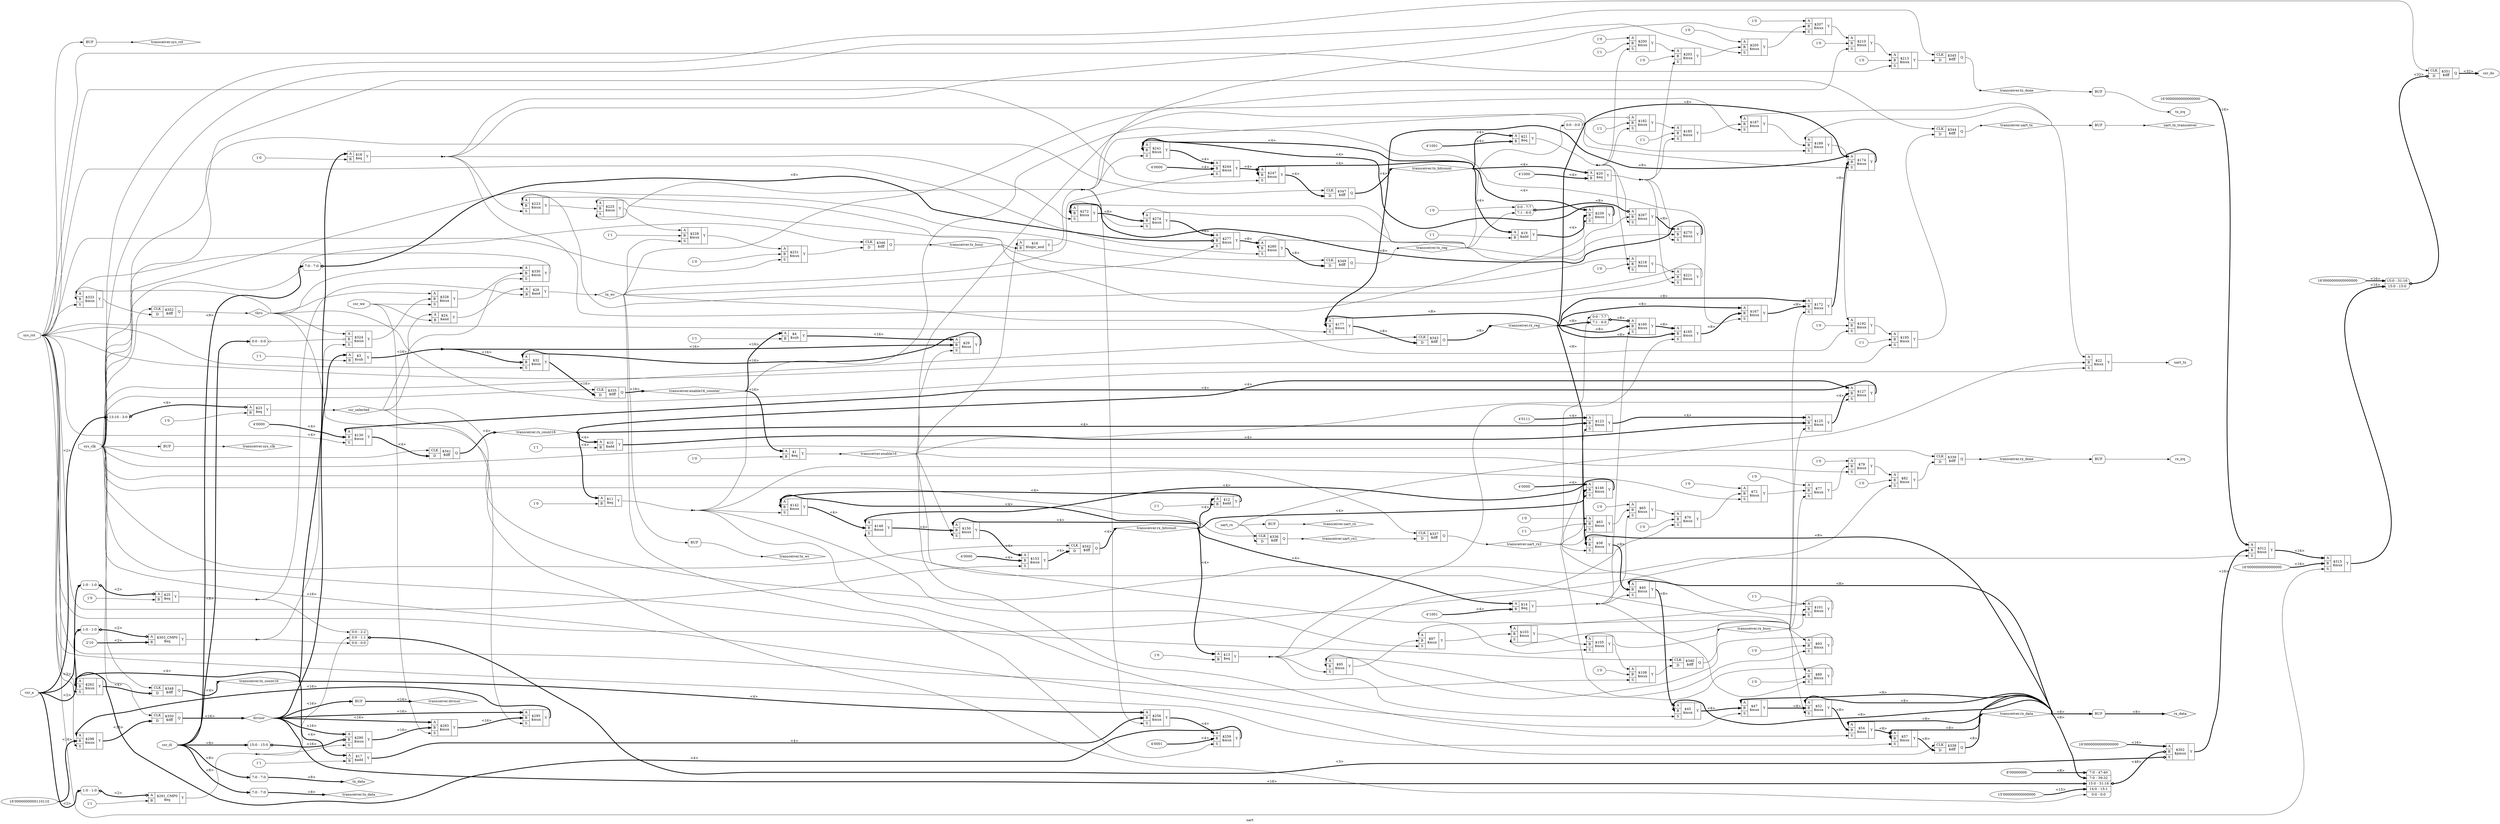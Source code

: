 digraph "uart" {
label="uart";
rankdir="LR";
remincross=true;
n2 [ shape=octagon, label="sys_rst", color="black", fontcolor="black" ];
n3 [ shape=octagon, label="sys_clk", color="black", fontcolor="black" ];
n4 [ shape=octagon, label="uart_rx", color="black", fontcolor="black" ];
n5 [ shape=octagon, label="uart_tx", color="black", fontcolor="black" ];
n6 [ shape=diamond, label="divisor", color="black", fontcolor="black" ];
n7 [ shape=diamond, label="rx_data", color="black", fontcolor="black" ];
n8 [ shape=diamond, label="tx_data", color="black", fontcolor="black" ];
n9 [ shape=diamond, label="tx_wr", color="black", fontcolor="black" ];
n15 [ shape=octagon, label="csr_a", color="black", fontcolor="black" ];
n16 [ shape=octagon, label="csr_we", color="black", fontcolor="black" ];
n17 [ shape=octagon, label="csr_di", color="black", fontcolor="black" ];
n18 [ shape=octagon, label="csr_do", color="black", fontcolor="black" ];
n19 [ shape=octagon, label="rx_irq", color="black", fontcolor="black" ];
n20 [ shape=octagon, label="tx_irq", color="black", fontcolor="black" ];
n21 [ shape=diamond, label="thru", color="black", fontcolor="black" ];
n22 [ shape=diamond, label="uart_tx_transceiver", color="black", fontcolor="black" ];
n23 [ shape=diamond, label="csr_selected", color="black", fontcolor="black" ];
n77 [ shape=diamond, label="transceiver.sys_rst", color="black", fontcolor="black" ];
n79 [ shape=diamond, label="transceiver.sys_clk", color="black", fontcolor="black" ];
n80 [ shape=diamond, label="transceiver.uart_rx", color="black", fontcolor="black" ];
n81 [ shape=diamond, label="transceiver.uart_tx", color="black", fontcolor="black" ];
n82 [ shape=diamond, label="transceiver.divisor", color="black", fontcolor="black" ];
n83 [ shape=diamond, label="transceiver.rx_data", color="black", fontcolor="black" ];
n84 [ shape=diamond, label="transceiver.rx_done", color="black", fontcolor="black" ];
n85 [ shape=diamond, label="transceiver.tx_data", color="black", fontcolor="black" ];
n86 [ shape=diamond, label="transceiver.tx_wr", color="black", fontcolor="black" ];
n87 [ shape=diamond, label="transceiver.tx_done", color="black", fontcolor="black" ];
n88 [ shape=diamond, label="transceiver.enable16_counter", color="black", fontcolor="black" ];
n89 [ shape=diamond, label="transceiver.enable16", color="black", fontcolor="black" ];
n90 [ shape=diamond, label="transceiver.uart_rx1", color="black", fontcolor="black" ];
n91 [ shape=diamond, label="transceiver.uart_rx2", color="black", fontcolor="black" ];
n92 [ shape=diamond, label="transceiver.rx_busy", color="black", fontcolor="black" ];
n93 [ shape=diamond, label="transceiver.rx_count16", color="black", fontcolor="black" ];
n101 [ shape=diamond, label="transceiver.rx_bitcount", color="black", fontcolor="black" ];
n102 [ shape=diamond, label="transceiver.rx_reg", color="black", fontcolor="black" ];
n103 [ shape=diamond, label="transceiver.tx_busy", color="black", fontcolor="black" ];
n104 [ shape=diamond, label="transceiver.tx_bitcount", color="black", fontcolor="black" ];
n105 [ shape=diamond, label="transceiver.tx_count16", color="black", fontcolor="black" ];
n106 [ shape=diamond, label="transceiver.tx_reg", color="black", fontcolor="black" ];
c143 [ shape=record, label="{{<p139> A|<p140> B|<p141> S}|$277\n$mux|{<p142> Y}}" ];
x0 [ shape=record, style=rounded, label="<s0> 7:0 - 7:0 " ];
x0:e -> c143:p140:w [arrowhead=odiamond, arrowtail=odiamond, dir=both, color="black", style="setlinewidth(3)", label="<8>"];
c144 [ shape=record, label="{{<p139> A|<p140> B|<p141> S}|$262\n$mux|{<p142> Y}}" ];
c145 [ shape=record, label="{{<p139> A|<p140> B|<p141> S}|$272\n$mux|{<p142> Y}}" ];
c146 [ shape=record, label="{{<p139> A|<p140> B|<p141> S}|$270\n$mux|{<p142> Y}}" ];
v1 [ label="1'0" ];
c147 [ shape=record, label="{{<p139> A|<p140> B|<p141> S}|$231\n$mux|{<p142> Y}}" ];
v2 [ label="1'0" ];
c148 [ shape=record, label="{{<p139> A|<p140> B|<p141> S}|$203\n$mux|{<p142> Y}}" ];
c149 [ shape=record, label="{{<p139> A|<p140> B|<p141> S}|$225\n$mux|{<p142> Y}}" ];
c150 [ shape=record, label="{{<p139> A|<p140> B|<p141> S}|$22\n$mux|{<p142> Y}}" ];
v3 [ label="1'0" ];
c151 [ shape=record, label="{{<p139> A|<p140> B|<p141> S}|$70\n$mux|{<p142> Y}}" ];
v5 [ label="1'0" ];
c152 [ shape=record, label="{{<p139> A|<p140> B}|$23\n$eq|{<p142> Y}}" ];
x4 [ shape=record, style=rounded, label="<s0> 13:10 - 3:0 " ];
x4:e -> c152:p139:w [arrowhead=odiamond, arrowtail=odiamond, dir=both, color="black", style="setlinewidth(3)", label="<4>"];
v6 [ label="1'0" ];
c153 [ shape=record, label="{{<p139> A|<p140> B|<p141> S}|$65\n$mux|{<p142> Y}}" ];
c154 [ shape=record, label="{{<p139> A|<p140> B}|$24\n$and|{<p142> Y}}" ];
v8 [ label="1'0" ];
c155 [ shape=record, label="{{<p139> A|<p140> B}|$25\n$eq|{<p142> Y}}" ];
x7 [ shape=record, style=rounded, label="<s0> 1:0 - 1:0 " ];
x7:e -> c155:p139:w [arrowhead=odiamond, arrowtail=odiamond, dir=both, color="black", style="setlinewidth(3)", label="<2>"];
c156 [ shape=record, label="{{<p139> A|<p140> B}|$26\n$and|{<p142> Y}}" ];
v9 [ label="1'0" ];
v10 [ label="1'1" ];
c157 [ shape=record, label="{{<p139> A|<p140> B|<p141> S}|$63\n$mux|{<p142> Y}}" ];
c158 [ shape=record, label="{{<p139> A|<p140> B|<p141> S}|$174\n$mux|{<p142> Y}}" ];
v11 [ label="4'0000" ];
c159 [ shape=record, label="{{<p139> A|<p140> B|<p141> S}|$244\n$mux|{<p142> Y}}" ];
c160 [ shape=record, label="{{<p139> A|<p140> B|<p141> S}|$247\n$mux|{<p142> Y}}" ];
c161 [ shape=record, label="{{<p139> A|<p140> B|<p141> S}|$221\n$mux|{<p142> Y}}" ];
c165 [ shape=record, label="{{<p162> CLK|<p163> D}|$343\n$dff|{<p164> Q}}" ];
v13 [ label="1'0" ];
c166 [ shape=record, label="{{<p139> A|<p140> B|<p141> S}|$267\n$mux|{<p142> Y}}" ];
x12 [ shape=record, style=rounded, label="<s1> 0:0 - 7:7 |<s0> 7:1 - 6:0 " ];
x12:e -> c166:p139:w [arrowhead=odiamond, arrowtail=odiamond, dir=both, color="black", style="setlinewidth(3)", label="<8>"];
c167 [ shape=record, label="{{<p139> A|<p140> B|<p141> S}|$223\n$mux|{<p142> Y}}" ];
v14 [ label="1'0" ];
c168 [ shape=record, label="{{<p139> A|<p140> B|<p141> S}|$218\n$mux|{<p142> Y}}" ];
c169 [ shape=record, label="{{<p162> CLK|<p163> D}|$344\n$dff|{<p164> Q}}" ];
v15 [ label="1'0" ];
c170 [ shape=record, label="{{<p139> A|<p140> B|<p141> S}|$213\n$mux|{<p142> Y}}" ];
c171 [ shape=record, label="{{<p162> CLK|<p163> D}|$345\n$dff|{<p164> Q}}" ];
c172 [ shape=record, label="{{<p139> A|<p140> B|<p141> S}|$256\n$mux|{<p142> Y}}" ];
v16 [ label="1'1" ];
c173 [ shape=record, label="{{<p139> A|<p140> B|<p141> S}|$228\n$mux|{<p142> Y}}" ];
c174 [ shape=record, label="{{<p162> CLK|<p163> D}|$339\n$dff|{<p164> Q}}" ];
c175 [ shape=record, label="{{<p162> CLK|<p163> D}|$335\n$dff|{<p164> Q}}" ];
c176 [ shape=record, label="{{<p162> CLK|<p163> D}|$337\n$dff|{<p164> Q}}" ];
c177 [ shape=record, label="{{<p139> A|<p140> B|<p141> S}|$274\n$mux|{<p142> Y}}" ];
v17 [ label="4'0001" ];
c178 [ shape=record, label="{{<p139> A|<p140> B|<p141> S}|$259\n$mux|{<p142> Y}}" ];
c179 [ shape=record, label="{{<p162> CLK|<p163> D}|$338\n$dff|{<p164> Q}}" ];
c180 [ shape=record, label="{{<p162> CLK|<p163> D}|$336\n$dff|{<p164> Q}}" ];
c181 [ shape=record, label="{{<p162> CLK|<p163> D}|$349\n$dff|{<p164> Q}}" ];
c182 [ shape=record, label="{{<p139> A|<p140> B|<p141> S}|$239\n$mux|{<p142> Y}}" ];
c183 [ shape=record, label="{{<p139> A|<p140> B|<p141> S}|$280\n$mux|{<p142> Y}}" ];
c184 [ shape=record, label="{{<p162> CLK|<p163> D}|$342\n$dff|{<p164> Q}}" ];
c185 [ shape=record, label="{{<p162> CLK|<p163> D}|$341\n$dff|{<p164> Q}}" ];
c186 [ shape=record, label="{{<p139> A|<p140> B|<p141> S}|$241\n$mux|{<p142> Y}}" ];
c187 [ shape=record, label="{{<p139> A|<p140> B|<p141> S}|$177\n$mux|{<p142> Y}}" ];
c188 [ shape=record, label="{{<p162> CLK|<p163> D}|$346\n$dff|{<p164> Q}}" ];
v18 [ label="1'0" ];
v19 [ label="1'1" ];
c189 [ shape=record, label="{{<p139> A|<p140> B|<p141> S}|$200\n$mux|{<p142> Y}}" ];
v20 [ label="1'1" ];
c190 [ shape=record, label="{{<p139> A|<p140> B|<p141> S}|$195\n$mux|{<p142> Y}}" ];
v21 [ label="1'0" ];
c191 [ shape=record, label="{{<p139> A|<p140> B|<p141> S}|$207\n$mux|{<p142> Y}}" ];
v22 [ label="1'0" ];
c192 [ shape=record, label="{{<p139> A|<p140> B|<p141> S}|$210\n$mux|{<p142> Y}}" ];
v23 [ label="1'0" ];
c193 [ shape=record, label="{{<p139> A|<p140> B|<p141> S}|$205\n$mux|{<p142> Y}}" ];
c194 [ shape=record, label="{{<p162> CLK|<p163> D}|$348\n$dff|{<p164> Q}}" ];
v24 [ label="1'0" ];
c195 [ shape=record, label="{{<p139> A|<p140> B|<p141> S}|$192\n$mux|{<p142> Y}}" ];
c196 [ shape=record, label="{{<p162> CLK|<p163> D}|$347\n$dff|{<p164> Q}}" ];
v25 [ label="1'1" ];
c197 [ shape=record, label="{{<p139> A|<p140> B|<p141> S}|$185\n$mux|{<p142> Y}}" ];
v27 [ label="1'1" ];
c198 [ shape=record, label="{{<p139> A|<p140> B|<p141> S}|$182\n$mux|{<p142> Y}}" ];
x26 [ shape=record, style=rounded, label="<s0> 0:0 - 0:0 " ];
x26:e -> c198:p139:w [arrowhead=odiamond, arrowtail=odiamond, dir=both, color="black", label=""];
c199 [ shape=record, label="{{<p162> CLK|<p163> D}|$340\n$dff|{<p164> Q}}" ];
c200 [ shape=record, label="{{<p139> A|<p140> B|<p141> S}|$187\n$mux|{<p142> Y}}" ];
c201 [ shape=record, label="{{<p139> A|<p140> B|<p141> S}|$189\n$mux|{<p142> Y}}" ];
v28 [ label="4'0000" ];
c202 [ shape=record, label="{{<p139> A|<p140> B|<p141> S}|$146\n$mux|{<p142> Y}}" ];
c203 [ shape=record, label="{{<p139> A|<p140> B|<p141> S}|$142\n$mux|{<p142> Y}}" ];
v29 [ label="4'0000" ];
c204 [ shape=record, label="{{<p139> A|<p140> B|<p141> S}|$130\n$mux|{<p142> Y}}" ];
c205 [ shape=record, label="{{<p139> A|<p140> B|<p141> S}|$125\n$mux|{<p142> Y}}" ];
v30 [ label="4'0111" ];
c206 [ shape=record, label="{{<p139> A|<p140> B|<p141> S}|$123\n$mux|{<p142> Y}}" ];
c207 [ shape=record, label="{{<p139> A|<p140> B|<p141> S}|$172\n$mux|{<p142> Y}}" ];
c208 [ shape=record, label="{{<p139> A|<p140> B|<p141> S}|$160\n$mux|{<p142> Y}}" ];
x31 [ shape=record, style=rounded, label="<s1> 0:0 - 7:7 |<s0> 7:1 - 6:0 " ];
x31:e -> c208:p139:w [arrowhead=odiamond, arrowtail=odiamond, dir=both, color="black", style="setlinewidth(3)", label="<8>"];
c209 [ shape=record, label="{{<p139> A|<p140> B|<p141> S}|$150\n$mux|{<p142> Y}}" ];
c210 [ shape=record, label="{{<p139> A|<p140> B|<p141> S}|$165\n$mux|{<p142> Y}}" ];
c211 [ shape=record, label="{{<p139> A|<p140> B|<p141> S}|$127\n$mux|{<p142> Y}}" ];
v32 [ label="4'0000" ];
c212 [ shape=record, label="{{<p139> A|<p140> B|<p141> S}|$153\n$mux|{<p142> Y}}" ];
c213 [ shape=record, label="{{<p139> A|<p140> B|<p141> S}|$167\n$mux|{<p142> Y}}" ];
v33 [ label="1'0" ];
c214 [ shape=record, label="{{<p139> A|<p140> B|<p141> S}|$108\n$mux|{<p142> Y}}" ];
c215 [ shape=record, label="{{<p139> A|<p140> B|<p141> S}|$105\n$mux|{<p142> Y}}" ];
c216 [ shape=record, label="{{<p139> A|<p140> B|<p141> S}|$103\n$mux|{<p142> Y}}" ];
c217 [ shape=record, label="{{<p139> A|<p140> B|<p141> S}|$148\n$mux|{<p142> Y}}" ];
c218 [ shape=record, label="{{<p139> A|<p140> B|<p141> S}|$95\n$mux|{<p142> Y}}" ];
v34 [ label="1'0" ];
c219 [ shape=record, label="{{<p139> A|<p140> B|<p141> S}|$93\n$mux|{<p142> Y}}" ];
v35 [ label="1'1" ];
c220 [ shape=record, label="{{<p139> A|<p140> B|<p141> S}|$101\n$mux|{<p142> Y}}" ];
v36 [ label="1'0" ];
c221 [ shape=record, label="{{<p139> A|<p140> B|<p141> S}|$89\n$mux|{<p142> Y}}" ];
v37 [ label="1'0" ];
c222 [ shape=record, label="{{<p139> A|<p140> B|<p141> S}|$82\n$mux|{<p142> Y}}" ];
v38 [ label="1'0" ];
c223 [ shape=record, label="{{<p139> A|<p140> B|<p141> S}|$79\n$mux|{<p142> Y}}" ];
c224 [ shape=record, label="{{<p139> A|<p140> B|<p141> S}|$97\n$mux|{<p142> Y}}" ];
v39 [ label="1'0" ];
c225 [ shape=record, label="{{<p139> A|<p140> B|<p141> S}|$77\n$mux|{<p142> Y}}" ];
v40 [ label="1'0" ];
c226 [ shape=record, label="{{<p139> A|<p140> B|<p141> S}|$72\n$mux|{<p142> Y}}" ];
v42 [ label="1'1" ];
c227 [ shape=record, label="{{<p139> A|<p140> B}|$291_CMP0\n$eq|{<p142> Y}}" ];
x41 [ shape=record, style=rounded, label="<s0> 1:0 - 1:0 " ];
x41:e -> c227:p139:w [arrowhead=odiamond, arrowtail=odiamond, dir=both, color="black", style="setlinewidth(3)", label="<2>"];
c228 [ shape=record, label="{{<p139> A|<p140> B|<p141> S}|$290\n$mux|{<p142> Y}}" ];
x43 [ shape=record, style=rounded, label="<s0> 15:0 - 15:0 " ];
x43:e -> c228:p140:w [arrowhead=odiamond, arrowtail=odiamond, dir=both, color="black", style="setlinewidth(3)", label="<16>"];
c229 [ shape=record, label="{{<p139> A|<p140> B|<p141> S}|$57\n$mux|{<p142> Y}}" ];
c230 [ shape=record, label="{{<p139> A|<p140> B|<p141> S}|$38\n$mux|{<p142> Y}}" ];
c231 [ shape=record, label="{{<p139> A|<p140> B|<p141> S}|$293\n$mux|{<p142> Y}}" ];
c232 [ shape=record, label="{{<p139> A|<p140> B|<p141> S}|$45\n$mux|{<p142> Y}}" ];
c233 [ shape=record, label="{{<p139> A|<p140> B|<p141> S}|$295\n$mux|{<p142> Y}}" ];
c234 [ shape=record, label="{{<p139> A|<p140> B|<p141> S}|$52\n$mux|{<p142> Y}}" ];
c235 [ shape=record, label="{{<p139> A|<p140> B|<p141> S}|$47\n$mux|{<p142> Y}}" ];
v44 [ label="16'0000000000110110" ];
c236 [ shape=record, label="{{<p139> A|<p140> B|<p141> S}|$298\n$mux|{<p142> Y}}" ];
v46 [ label="2'10" ];
c237 [ shape=record, label="{{<p139> A|<p140> B}|$303_CMP0\n$eq|{<p142> Y}}" ];
x45 [ shape=record, style=rounded, label="<s0> 1:0 - 1:0 " ];
x45:e -> c237:p139:w [arrowhead=odiamond, arrowtail=odiamond, dir=both, color="black", style="setlinewidth(3)", label="<2>"];
v47 [ label="16'0000000000000000" ];
v49 [ label="8'00000000" ];
v50 [ label="15'000000000000000" ];
c238 [ shape=record, label="{{<p139> A|<p140> B|<p141> S}|$302\n$pmux|{<p142> Y}}" ];
x48 [ shape=record, style=rounded, label="<s4> 7:0 - 47:40 |<s3> 7:0 - 39:32 |<s2> 15:0 - 31:16 |<s1> 14:0 - 15:1 |<s0> 0:0 - 0:0 " ];
x48:e -> c238:p140:w [arrowhead=odiamond, arrowtail=odiamond, dir=both, color="black", style="setlinewidth(3)", label="<48>"];
x51 [ shape=record, style=rounded, label="<s2> 0:0 - 2:2 |<s1> 0:0 - 1:1 |<s0> 0:0 - 0:0 " ];
x51:e -> c238:p141:w [arrowhead=odiamond, arrowtail=odiamond, dir=both, color="black", style="setlinewidth(3)", label="<3>"];
v52 [ label="1'0" ];
c239 [ shape=record, label="{{<p139> A|<p140> B}|$18\n$eq|{<p142> Y}}" ];
c240 [ shape=record, label="{{<p139> A|<p140> B|<p141> S}|$54\n$mux|{<p142> Y}}" ];
v53 [ label="4'1001" ];
c241 [ shape=record, label="{{<p139> A|<p140> B}|$14\n$eq|{<p142> Y}}" ];
v54 [ label="16'0000000000000000" ];
c242 [ shape=record, label="{{<p139> A|<p140> B|<p141> S}|$312\n$mux|{<p142> Y}}" ];
c243 [ shape=record, label="{{<p139> A|<p140> B|<p141> S}|$32\n$mux|{<p142> Y}}" ];
v55 [ label="16'0000000000000000" ];
c244 [ shape=record, label="{{<p139> A|<p140> B|<p141> S}|$315\n$mux|{<p142> Y}}" ];
c245 [ shape=record, label="{{<p139> A|<p140> B}|$16\n$logic_and|{<p142> Y}}" ];
c246 [ shape=record, label="{{<p139> A|<p140> B|<p141> S}|$324\n$mux|{<p142> Y}}" ];
x56 [ shape=record, style=rounded, label="<s0> 0:0 - 0:0 " ];
x56:e -> c246:p140:w [arrowhead=odiamond, arrowtail=odiamond, dir=both, color="black", label=""];
c247 [ shape=record, label="{{<p139> A|<p140> B|<p141> S}|$40\n$mux|{<p142> Y}}" ];
c248 [ shape=record, label="{{<p139> A|<p140> B|<p141> S}|$29\n$mux|{<p142> Y}}" ];
v57 [ label="1'1" ];
c249 [ shape=record, label="{{<p139> A|<p140> B}|$17\n$add|{<p142> Y}}" ];
c250 [ shape=record, label="{{<p139> A|<p140> B|<p141> S}|$328\n$mux|{<p142> Y}}" ];
v58 [ label="4'1001" ];
c251 [ shape=record, label="{{<p139> A|<p140> B}|$21\n$eq|{<p142> Y}}" ];
c252 [ shape=record, label="{{<p139> A|<p140> B|<p141> S}|$330\n$mux|{<p142> Y}}" ];
v59 [ label="4'1000" ];
c253 [ shape=record, label="{{<p139> A|<p140> B}|$20\n$eq|{<p142> Y}}" ];
v60 [ label="1'1" ];
c254 [ shape=record, label="{{<p139> A|<p140> B}|$19\n$add|{<p142> Y}}" ];
c255 [ shape=record, label="{{<p139> A|<p140> B|<p141> S}|$333\n$mux|{<p142> Y}}" ];
c256 [ shape=record, label="{{<p162> CLK|<p163> D}|$350\n$dff|{<p164> Q}}" ];
v62 [ label="16'0000000000000000" ];
c257 [ shape=record, label="{{<p162> CLK|<p163> D}|$351\n$dff|{<p164> Q}}" ];
x61 [ shape=record, style=rounded, label="<s1> 15:0 - 31:16 |<s0> 15:0 - 15:0 " ];
x61:e -> c257:p163:w [arrowhead=odiamond, arrowtail=odiamond, dir=both, color="black", style="setlinewidth(3)", label="<32>"];
c258 [ shape=record, label="{{<p162> CLK|<p163> D}|$352\n$dff|{<p164> Q}}" ];
v63 [ label="1'0" ];
c259 [ shape=record, label="{{<p139> A|<p140> B}|$13\n$eq|{<p142> Y}}" ];
v64 [ label="1'0" ];
c260 [ shape=record, label="{{<p139> A|<p140> B}|$1\n$eq|{<p142> Y}}" ];
v65 [ label="1'1" ];
c261 [ shape=record, label="{{<p139> A|<p140> B}|$3\n$sub|{<p142> Y}}" ];
v66 [ label="1'1" ];
c262 [ shape=record, label="{{<p139> A|<p140> B}|$4\n$sub|{<p142> Y}}" ];
v67 [ label="1'1" ];
c263 [ shape=record, label="{{<p139> A|<p140> B}|$10\n$add|{<p142> Y}}" ];
v68 [ label="1'0" ];
c264 [ shape=record, label="{{<p139> A|<p140> B}|$11\n$eq|{<p142> Y}}" ];
v69 [ label="1'1" ];
c265 [ shape=record, label="{{<p139> A|<p140> B}|$12\n$add|{<p142> Y}}" ];
x70 [shape=box, style=rounded, label="BUF"];
x71 [ shape=record, style=rounded, label="<s0> 7:0 - 7:0 " ];
x72 [shape=box, style=rounded, label="BUF"];
x73 [shape=box, style=rounded, label="BUF"];
x74 [shape=box, style=rounded, label="BUF"];
x75 [shape=box, style=rounded, label="BUF"];
x76 [shape=box, style=rounded, label="BUF"];
x77 [shape=box, style=rounded, label="BUF"];
x78 [shape=box, style=rounded, label="BUF"];
x79 [ shape=record, style=rounded, label="<s0> 7:0 - 7:0 " ];
x80 [shape=box, style=rounded, label="BUF"];
c240:p142:e -> c229:p139:w [color="black", style="setlinewidth(3)", label="<8>"];
c143:p142:e -> c183:p139:w [color="black", style="setlinewidth(3)", label="<8>"];
c184:p164:e -> n101:w [color="black", style="setlinewidth(3)", label="<4>"];
n101:e -> c202:p140:w [color="black", style="setlinewidth(3)", label="<4>"];
n101:e -> c203:p139:w [color="black", style="setlinewidth(3)", label="<4>"];
n101:e -> c209:p139:w [color="black", style="setlinewidth(3)", label="<4>"];
n101:e -> c241:p139:w [color="black", style="setlinewidth(3)", label="<4>"];
n101:e -> c259:p139:w [color="black", style="setlinewidth(3)", label="<4>"];
n101:e -> c265:p139:w [color="black", style="setlinewidth(3)", label="<4>"];
c165:p164:e -> n102:w [color="black", style="setlinewidth(3)", label="<8>"];
n102:e -> c158:p139:w [color="black", style="setlinewidth(3)", label="<8>"];
n102:e -> c187:p140:w [color="black", style="setlinewidth(3)", label="<8>"];
n102:e -> c207:p139:w [color="black", style="setlinewidth(3)", label="<8>"];
n102:e -> c208:p140:w [color="black", style="setlinewidth(3)", label="<8>"];
n102:e -> c210:p140:w [color="black", style="setlinewidth(3)", label="<8>"];
n102:e -> c213:p139:w [color="black", style="setlinewidth(3)", label="<8>"];
n102:e -> c230:p140:w [color="black", style="setlinewidth(3)", label="<8>"];
n102:e -> x31:s0:w [color="black", style="setlinewidth(3)", label="<8>"];
c188:p164:e -> n103:w [color="black", label=""];
n103:e -> c149:p139:w [color="black", label=""];
n103:e -> c161:p140:w [color="black", label=""];
n103:e -> c167:p139:w [color="black", label=""];
n103:e -> c168:p139:w [color="black", label=""];
n103:e -> c245:p140:w [color="black", label=""];
c196:p164:e -> n104:w [color="black", style="setlinewidth(3)", label="<4>"];
n104:e -> c160:p140:w [color="black", style="setlinewidth(3)", label="<4>"];
n104:e -> c182:p139:w [color="black", style="setlinewidth(3)", label="<4>"];
n104:e -> c186:p139:w [color="black", style="setlinewidth(3)", label="<4>"];
n104:e -> c251:p139:w [color="black", style="setlinewidth(3)", label="<4>"];
n104:e -> c253:p139:w [color="black", style="setlinewidth(3)", label="<4>"];
n104:e -> c254:p139:w [color="black", style="setlinewidth(3)", label="<4>"];
c194:p164:e -> n105:w [color="black", style="setlinewidth(3)", label="<4>"];
n105:e -> c144:p140:w [color="black", style="setlinewidth(3)", label="<4>"];
n105:e -> c172:p139:w [color="black", style="setlinewidth(3)", label="<4>"];
n105:e -> c239:p139:w [color="black", style="setlinewidth(3)", label="<4>"];
n105:e -> c249:p139:w [color="black", style="setlinewidth(3)", label="<4>"];
c181:p164:e -> n106:w [color="black", label=""];
n106:e -> c145:p139:w [color="black", label=""];
n106:e -> c146:p140:w [color="black", label=""];
n106:e -> c166:p140:w [color="black", label=""];
n106:e -> c177:p139:w [color="black", label=""];
n106:e -> c183:p140:w [color="black", label=""];
n106:e -> x12:s0:w [color="black", label=""];
n106:e -> x26:s0:w [color="black", label=""];
c243:p142:e -> c175:p163:w [color="black", style="setlinewidth(3)", label="<16>"];
n108 [ shape=point ];
c261:p142:e -> n108:w [color="black", style="setlinewidth(3)", label="<16>"];
n108:e -> c243:p140:w [color="black", style="setlinewidth(3)", label="<16>"];
n108:e -> c248:p140:w [color="black", style="setlinewidth(3)", label="<16>"];
c204:p142:e -> c185:p163:w [color="black", style="setlinewidth(3)", label="<4>"];
c157:p142:e -> c153:p140:w [color="black", label=""];
c262:p142:e -> c248:p139:w [color="black", style="setlinewidth(3)", label="<16>"];
c229:p142:e -> c179:p163:w [color="black", style="setlinewidth(3)", label="<8>"];
c222:p142:e -> c174:p163:w [color="black", label=""];
c214:p142:e -> c199:p163:w [color="black", label=""];
c212:p142:e -> c184:p163:w [color="black", style="setlinewidth(3)", label="<4>"];
c187:p142:e -> c165:p163:w [color="black", style="setlinewidth(3)", label="<8>"];
c263:p142:e -> c205:p140:w [color="black", style="setlinewidth(3)", label="<4>"];
n117 [ shape=point ];
c264:p142:e -> n117:w [color="black", label=""];
n117:e -> c203:p141:w [color="black", label=""];
n117:e -> c213:p141:w [color="black", label=""];
n117:e -> c224:p141:w [color="black", label=""];
n117:e -> c226:p141:w [color="black", label=""];
n117:e -> c235:p141:w [color="black", label=""];
c265:p142:e -> c203:p140:w [color="black", style="setlinewidth(3)", label="<4>"];
n119 [ shape=point ];
c259:p142:e -> n119:w [color="black", label=""];
n119:e -> c151:p141:w [color="black", label=""];
n119:e -> c210:p141:w [color="black", label=""];
n119:e -> c218:p141:w [color="black", label=""];
n119:e -> c232:p141:w [color="black", label=""];
c153:p142:e -> c151:p139:w [color="black", label=""];
n120 [ shape=point ];
c241:p142:e -> n120:w [color="black", label=""];
n120:e -> c153:p141:w [color="black", label=""];
n120:e -> c208:p141:w [color="black", label=""];
n120:e -> c221:p141:w [color="black", label=""];
n120:e -> c247:p141:w [color="black", label=""];
c190:p142:e -> c169:p163:w [color="black", label=""];
c170:p142:e -> c171:p163:w [color="black", label=""];
c147:p142:e -> c188:p163:w [color="black", label=""];
c160:p142:e -> c196:p163:w [color="black", style="setlinewidth(3)", label="<4>"];
c144:p142:e -> c194:p163:w [color="black", style="setlinewidth(3)", label="<4>"];
c183:p142:e -> c181:p163:w [color="black", style="setlinewidth(3)", label="<8>"];
n127 [ shape=point ];
c245:p142:e -> n127:w [color="black", label=""];
n127:e -> c149:p141:w [color="black", label=""];
n127:e -> c172:p141:w [color="black", label=""];
n127:e -> c177:p141:w [color="black", label=""];
n127:e -> c186:p141:w [color="black", label=""];
n127:e -> c191:p141:w [color="black", label=""];
n127:e -> c201:p141:w [color="black", label=""];
c249:p142:e -> c172:p140:w [color="black", style="setlinewidth(3)", label="<4>"];
n129 [ shape=point ];
c239:p142:e -> n129:w [color="black", label=""];
n129:e -> c145:p141:w [color="black", label=""];
n129:e -> c167:p141:w [color="black", label=""];
n129:e -> c182:p141:w [color="black", label=""];
n129:e -> c193:p141:w [color="black", label=""];
n129:e -> c200:p141:w [color="black", label=""];
c151:p142:e -> c226:p140:w [color="black", label=""];
c254:p142:e -> c182:p140:w [color="black", style="setlinewidth(3)", label="<4>"];
n131 [ shape=point ];
c253:p142:e -> n131:w [color="black", label=""];
n131:e -> c146:p141:w [color="black", label=""];
n131:e -> c148:p141:w [color="black", label=""];
n131:e -> c161:p141:w [color="black", label=""];
n131:e -> c197:p141:w [color="black", label=""];
n132 [ shape=point ];
c251:p142:e -> n132:w [color="black", label=""];
n132:e -> c166:p141:w [color="black", label=""];
n132:e -> c168:p141:w [color="black", label=""];
n132:e -> c189:p141:w [color="black", label=""];
n132:e -> c198:p141:w [color="black", label=""];
c248:p142:e -> c243:p139:w [color="black", style="setlinewidth(3)", label="<16>"];
c230:p142:e -> c247:p140:w [color="black", style="setlinewidth(3)", label="<8>"];
c247:p142:e -> c232:p139:w [color="black", style="setlinewidth(3)", label="<8>"];
c232:p142:e -> c235:p140:w [color="black", style="setlinewidth(3)", label="<8>"];
c235:p142:e -> c234:p140:w [color="black", style="setlinewidth(3)", label="<8>"];
c234:p142:e -> c240:p140:w [color="black", style="setlinewidth(3)", label="<8>"];
c226:p142:e -> c225:p140:w [color="black", label=""];
n15:e -> x41:s0:w [color="black", style="setlinewidth(3)", label="<2>"];
n15:e -> x45:s0:w [color="black", style="setlinewidth(3)", label="<2>"];
n15:e -> x4:s0:w [color="black", style="setlinewidth(3)", label="<2>"];
n15:e -> x7:s0:w [color="black", style="setlinewidth(3)", label="<2>"];
n16:e -> c154:p140:w [color="black", label=""];
n16:e -> c231:p141:w [color="black", label=""];
n16:e -> c250:p141:w [color="black", label=""];
n17:e -> x0:s0:w [color="black", style="setlinewidth(3)", label="<8>"];
n17:e -> x43:s0:w [color="black", style="setlinewidth(3)", label="<8>"];
n17:e -> x56:s0:w [color="black", style="setlinewidth(3)", label="<8>"];
n17:e -> x71:s0:w [color="black", style="setlinewidth(3)", label="<8>"];
n17:e -> x79:s0:w [color="black", style="setlinewidth(3)", label="<8>"];
c257:p164:e -> n18:w [color="black", style="setlinewidth(3)", label="<32>"];
x72:e:e -> n19:w [color="black", label=""];
n2:e -> c144:p141:w [color="black", label=""];
n2:e -> c147:p141:w [color="black", label=""];
n2:e -> c160:p141:w [color="black", label=""];
n2:e -> c170:p141:w [color="black", label=""];
n2:e -> c183:p141:w [color="black", label=""];
n2:e -> c187:p141:w [color="black", label=""];
n2:e -> c190:p141:w [color="black", label=""];
n2:e -> c204:p141:w [color="black", label=""];
n2:e -> c212:p141:w [color="black", label=""];
n2:e -> c214:p141:w [color="black", label=""];
n2:e -> c222:p141:w [color="black", label=""];
n2:e -> c229:p141:w [color="black", label=""];
n2:e -> c236:p141:w [color="black", label=""];
n2:e -> c243:p141:w [color="black", label=""];
n2:e -> c244:p141:w [color="black", label=""];
n2:e -> c255:p141:w [color="black", label=""];
n2:e -> x75:w:w [color="black", label=""];
x73:e:e -> n20:w [color="black", label=""];
c258:p164:e -> n21:w [color="black", label=""];
n21:e -> c150:p141:w [color="black", label=""];
n21:e -> c246:p139:w [color="black", label=""];
n21:e -> c250:p139:w [color="black", label=""];
n21:e -> c252:p139:w [color="black", label=""];
n21:e -> c255:p140:w [color="black", label=""];
n21:e -> x48:s0:w [color="black", label=""];
x74:e:e -> n22:w [color="black", label=""];
c152:p142:e -> n23:w [color="black", label=""];
n23:e -> c154:p139:w [color="black", label=""];
n23:e -> c233:p141:w [color="black", label=""];
n23:e -> c242:p141:w [color="black", label=""];
n23:e -> c252:p141:w [color="black", label=""];
c154:p142:e -> c156:p139:w [color="black", label=""];
n25 [ shape=point ];
c155:p142:e -> n25:w [color="black", label=""];
n25:e -> c156:p140:w [color="black", label=""];
n25:e -> x51:s2:w [color="black", label=""];
c236:p142:e -> c256:p163:w [color="black", style="setlinewidth(3)", label="<16>"];
c225:p142:e -> c223:p140:w [color="black", label=""];
c244:p142:e -> x61:s0:w [color="black", style="setlinewidth(3)", label="<16>"];
c255:p142:e -> c258:p163:w [color="black", label=""];
n3:e -> c165:p162:w [color="black", label=""];
n3:e -> c169:p162:w [color="black", label=""];
n3:e -> c171:p162:w [color="black", label=""];
n3:e -> c174:p162:w [color="black", label=""];
n3:e -> c175:p162:w [color="black", label=""];
n3:e -> c176:p162:w [color="black", label=""];
n3:e -> c179:p162:w [color="black", label=""];
n3:e -> c180:p162:w [color="black", label=""];
n3:e -> c181:p162:w [color="black", label=""];
n3:e -> c184:p162:w [color="black", label=""];
n3:e -> c185:p162:w [color="black", label=""];
n3:e -> c188:p162:w [color="black", label=""];
n3:e -> c194:p162:w [color="black", label=""];
n3:e -> c196:p162:w [color="black", label=""];
n3:e -> c199:p162:w [color="black", label=""];
n3:e -> c256:p162:w [color="black", label=""];
n3:e -> c257:p162:w [color="black", label=""];
n3:e -> c258:p162:w [color="black", label=""];
n3:e -> x76:w:w [color="black", label=""];
n30 [ shape=point ];
c227:p142:e -> n30:w [color="black", label=""];
n30:e -> c228:p141:w [color="black", label=""];
n30:e -> x51:s1:w [color="black", label=""];
c228:p142:e -> c231:p140:w [color="black", style="setlinewidth(3)", label="<16>"];
c231:p142:e -> c233:p140:w [color="black", style="setlinewidth(3)", label="<16>"];
c233:p142:e -> c236:p139:w [color="black", style="setlinewidth(3)", label="<16>"];
n34 [ shape=point ];
c237:p142:e -> n34:w [color="black", label=""];
n34:e -> c246:p141:w [color="black", label=""];
n34:e -> x51:s0:w [color="black", label=""];
c238:p142:e -> c242:p140:w [color="black", style="setlinewidth(3)", label="<16>"];
c242:p142:e -> c244:p139:w [color="black", style="setlinewidth(3)", label="<16>"];
c223:p142:e -> c222:p139:w [color="black", label=""];
c246:p142:e -> c250:p140:w [color="black", label=""];
c250:p142:e -> c252:p140:w [color="black", label=""];
n4:e -> c150:p140:w [color="black", label=""];
n4:e -> c180:p163:w [color="black", label=""];
n4:e -> x77:w:w [color="black", label=""];
c252:p142:e -> c255:p139:w [color="black", label=""];
c221:p142:e -> c218:p139:w [color="black", label=""];
c219:p142:e -> c218:p140:w [color="black", label=""];
c218:p142:e -> c224:p140:w [color="black", label=""];
c224:p142:e -> c216:p140:w [color="black", label=""];
c220:p142:e -> c216:p139:w [color="black", label=""];
c216:p142:e -> c215:p140:w [color="black", label=""];
c215:p142:e -> c214:p139:w [color="black", label=""];
c206:p142:e -> c205:p139:w [color="black", style="setlinewidth(3)", label="<4>"];
c205:p142:e -> c211:p140:w [color="black", style="setlinewidth(3)", label="<4>"];
c150:p142:e -> n5:w [color="black", label=""];
c211:p142:e -> c204:p139:w [color="black", style="setlinewidth(3)", label="<4>"];
c203:p142:e -> c217:p140:w [color="black", style="setlinewidth(3)", label="<4>"];
c202:p142:e -> c217:p139:w [color="black", style="setlinewidth(3)", label="<4>"];
c217:p142:e -> c209:p140:w [color="black", style="setlinewidth(3)", label="<4>"];
c209:p142:e -> c212:p139:w [color="black", style="setlinewidth(3)", label="<4>"];
c208:p142:e -> c210:p139:w [color="black", style="setlinewidth(3)", label="<8>"];
c210:p142:e -> c213:p140:w [color="black", style="setlinewidth(3)", label="<8>"];
c213:p142:e -> c207:p140:w [color="black", style="setlinewidth(3)", label="<8>"];
c207:p142:e -> c158:p140:w [color="black", style="setlinewidth(3)", label="<8>"];
c158:p142:e -> c187:p139:w [color="black", style="setlinewidth(3)", label="<8>"];
c256:p164:e -> n6:w [color="black", style="setlinewidth(3)", label="<16>"];
n6:e -> c228:p139:w [color="black", style="setlinewidth(3)", label="<16>"];
n6:e -> c231:p139:w [color="black", style="setlinewidth(3)", label="<16>"];
n6:e -> c233:p139:w [color="black", style="setlinewidth(3)", label="<16>"];
n6:e -> c261:p139:w [color="black", style="setlinewidth(3)", label="<16>"];
n6:e -> x48:s2:w [color="black", style="setlinewidth(3)", label="<16>"];
n6:e -> x78:w:w [color="black", style="setlinewidth(3)", label="<16>"];
c198:p142:e -> c197:p139:w [color="black", label=""];
c197:p142:e -> c200:p140:w [color="black", label=""];
c200:p142:e -> c201:p140:w [color="black", label=""];
c201:p142:e -> c195:p139:w [color="black", label=""];
c195:p142:e -> c190:p139:w [color="black", label=""];
c189:p142:e -> c148:p139:w [color="black", label=""];
c148:p142:e -> c193:p140:w [color="black", label=""];
c167:p142:e -> c149:p140:w [color="black", label=""];
c193:p142:e -> c191:p140:w [color="black", label=""];
c191:p142:e -> c192:p139:w [color="black", label=""];
x70:e:e -> n7:w [color="black", style="setlinewidth(3)", label="<8>"];
c192:p142:e -> c170:p139:w [color="black", label=""];
c168:p142:e -> c161:p139:w [color="black", label=""];
c182:p142:e -> c186:p140:w [color="black", style="setlinewidth(3)", label="<4>"];
c161:p142:e -> c167:p140:w [color="black", label=""];
c149:p142:e -> c173:p139:w [color="black", label=""];
c173:p142:e -> c147:p139:w [color="black", label=""];
c186:p142:e -> c159:p139:w [color="black", style="setlinewidth(3)", label="<4>"];
x75:e:e -> n77:w [color="black", label=""];
c159:p142:e -> c160:p139:w [color="black", style="setlinewidth(3)", label="<4>"];
x76:e:e -> n79:w [color="black", label=""];
x71:e -> n8:w [color="black", style="setlinewidth(3)", label="<8>"];
x77:e:e -> n80:w [color="black", label=""];
c169:p164:e -> n81:w [color="black", label=""];
n81:e -> c150:p139:w [color="black", label=""];
n81:e -> c200:p139:w [color="black", label=""];
n81:e -> c201:p139:w [color="black", label=""];
n81:e -> x74:w:w [color="black", label=""];
x78:e:e -> n82:w [color="black", style="setlinewidth(3)", label="<16>"];
c179:p164:e -> n83:w [color="black", style="setlinewidth(3)", label="<8>"];
n83:e -> c229:p140:w [color="black", style="setlinewidth(3)", label="<8>"];
n83:e -> c230:p139:w [color="black", style="setlinewidth(3)", label="<8>"];
n83:e -> c232:p140:w [color="black", style="setlinewidth(3)", label="<8>"];
n83:e -> c234:p139:w [color="black", style="setlinewidth(3)", label="<8>"];
n83:e -> c235:p139:w [color="black", style="setlinewidth(3)", label="<8>"];
n83:e -> c240:p139:w [color="black", style="setlinewidth(3)", label="<8>"];
n83:e -> c247:p139:w [color="black", style="setlinewidth(3)", label="<8>"];
n83:e -> x48:s3:w [color="black", style="setlinewidth(3)", label="<8>"];
n83:e -> x70:w:w [color="black", style="setlinewidth(3)", label="<8>"];
c174:p164:e -> n84:w [color="black", label=""];
n84:e -> x72:w:w [color="black", label=""];
x79:e -> n85:w [color="black", style="setlinewidth(3)", label="<8>"];
x80:e:e -> n86:w [color="black", label=""];
c171:p164:e -> n87:w [color="black", label=""];
n87:e -> x73:w:w [color="black", label=""];
c175:p164:e -> n88:w [color="black", style="setlinewidth(3)", label="<16>"];
n88:e -> c260:p139:w [color="black", style="setlinewidth(3)", label="<16>"];
n88:e -> c262:p139:w [color="black", style="setlinewidth(3)", label="<16>"];
c260:p142:e -> n89:w [color="black", label=""];
n89:e -> c158:p141:w [color="black", label=""];
n89:e -> c209:p141:w [color="black", label=""];
n89:e -> c211:p141:w [color="black", label=""];
n89:e -> c215:p141:w [color="black", label=""];
n89:e -> c223:p141:w [color="black", label=""];
n89:e -> c240:p141:w [color="black", label=""];
n89:e -> c245:p139:w [color="black", label=""];
n89:e -> c248:p141:w [color="black", label=""];
c156:p142:e -> n9:w [color="black", label=""];
n9:e -> c143:p141:w [color="black", label=""];
n9:e -> c159:p141:w [color="black", label=""];
n9:e -> c173:p141:w [color="black", label=""];
n9:e -> c178:p141:w [color="black", label=""];
n9:e -> c192:p141:w [color="black", label=""];
n9:e -> c195:p141:w [color="black", label=""];
n9:e -> x80:w:w [color="black", label=""];
c180:p164:e -> n90:w [color="black", label=""];
n90:e -> c176:p163:w [color="black", label=""];
c176:p164:e -> n91:w [color="black", label=""];
n91:e -> c157:p141:w [color="black", label=""];
n91:e -> c202:p141:w [color="black", label=""];
n91:e -> c206:p141:w [color="black", label=""];
n91:e -> c219:p141:w [color="black", label=""];
n91:e -> c220:p141:w [color="black", label=""];
n91:e -> c230:p141:w [color="black", label=""];
n91:e -> x31:s1:w [color="black", label=""];
c199:p164:e -> n92:w [color="black", label=""];
n92:e -> c205:p141:w [color="black", label=""];
n92:e -> c207:p141:w [color="black", label=""];
n92:e -> c215:p139:w [color="black", label=""];
n92:e -> c216:p141:w [color="black", label=""];
n92:e -> c217:p141:w [color="black", label=""];
n92:e -> c219:p139:w [color="black", label=""];
n92:e -> c220:p140:w [color="black", label=""];
n92:e -> c221:p139:w [color="black", label=""];
n92:e -> c224:p139:w [color="black", label=""];
n92:e -> c225:p141:w [color="black", label=""];
n92:e -> c234:p141:w [color="black", label=""];
c185:p164:e -> n93:w [color="black", style="setlinewidth(3)", label="<4>"];
n93:e -> c206:p140:w [color="black", style="setlinewidth(3)", label="<4>"];
n93:e -> c211:p139:w [color="black", style="setlinewidth(3)", label="<4>"];
n93:e -> c263:p139:w [color="black", style="setlinewidth(3)", label="<4>"];
n93:e -> c264:p139:w [color="black", style="setlinewidth(3)", label="<4>"];
c172:p142:e -> c178:p139:w [color="black", style="setlinewidth(3)", label="<4>"];
c178:p142:e -> c144:p139:w [color="black", style="setlinewidth(3)", label="<4>"];
c166:p142:e -> c146:p139:w [color="black", style="setlinewidth(3)", label="<8>"];
c146:p142:e -> c145:p140:w [color="black", style="setlinewidth(3)", label="<8>"];
c145:p142:e -> c177:p140:w [color="black", style="setlinewidth(3)", label="<8>"];
c177:p142:e -> c143:p139:w [color="black", style="setlinewidth(3)", label="<8>"];
v1:e -> c147:p140:w [color="black", label=""];
v10:e -> c157:p140:w [color="black", label=""];
v11:e -> c159:p140:w [color="black", style="setlinewidth(3)", label="<4>"];
v13:e -> x12:s1:w [color="black", label=""];
v14:e -> c168:p140:w [color="black", label=""];
v15:e -> c170:p140:w [color="black", label=""];
v16:e -> c173:p140:w [color="black", label=""];
v17:e -> c178:p140:w [color="black", style="setlinewidth(3)", label="<4>"];
v18:e -> c189:p139:w [color="black", label=""];
v19:e -> c189:p140:w [color="black", label=""];
v2:e -> c148:p140:w [color="black", label=""];
v20:e -> c190:p140:w [color="black", label=""];
v21:e -> c191:p139:w [color="black", label=""];
v22:e -> c192:p140:w [color="black", label=""];
v23:e -> c193:p139:w [color="black", label=""];
v24:e -> c195:p140:w [color="black", label=""];
v25:e -> c197:p140:w [color="black", label=""];
v27:e -> c198:p140:w [color="black", label=""];
v28:e -> c202:p139:w [color="black", style="setlinewidth(3)", label="<4>"];
v29:e -> c204:p140:w [color="black", style="setlinewidth(3)", label="<4>"];
v3:e -> c151:p140:w [color="black", label=""];
v30:e -> c206:p139:w [color="black", style="setlinewidth(3)", label="<4>"];
v32:e -> c212:p140:w [color="black", style="setlinewidth(3)", label="<4>"];
v33:e -> c214:p140:w [color="black", label=""];
v34:e -> c219:p140:w [color="black", label=""];
v35:e -> c220:p139:w [color="black", label=""];
v36:e -> c221:p140:w [color="black", label=""];
v37:e -> c222:p140:w [color="black", label=""];
v38:e -> c223:p139:w [color="black", label=""];
v39:e -> c225:p139:w [color="black", label=""];
v40:e -> c226:p139:w [color="black", label=""];
v42:e -> c227:p140:w [color="black", label=""];
v44:e -> c236:p140:w [color="black", style="setlinewidth(3)", label="<16>"];
v46:e -> c237:p140:w [color="black", style="setlinewidth(3)", label="<2>"];
v47:e -> c238:p139:w [color="black", style="setlinewidth(3)", label="<16>"];
v49:e -> x48:s4:w [color="black", style="setlinewidth(3)", label="<8>"];
v5:e -> c152:p140:w [color="black", label=""];
v50:e -> x48:s1:w [color="black", style="setlinewidth(3)", label="<15>"];
v52:e -> c239:p140:w [color="black", label=""];
v53:e -> c241:p140:w [color="black", style="setlinewidth(3)", label="<4>"];
v54:e -> c242:p139:w [color="black", style="setlinewidth(3)", label="<16>"];
v55:e -> c244:p140:w [color="black", style="setlinewidth(3)", label="<16>"];
v57:e -> c249:p140:w [color="black", label=""];
v58:e -> c251:p140:w [color="black", style="setlinewidth(3)", label="<4>"];
v59:e -> c253:p140:w [color="black", style="setlinewidth(3)", label="<4>"];
v6:e -> c153:p139:w [color="black", label=""];
v60:e -> c254:p140:w [color="black", label=""];
v62:e -> x61:s1:w [color="black", style="setlinewidth(3)", label="<16>"];
v63:e -> c259:p140:w [color="black", label=""];
v64:e -> c260:p140:w [color="black", label=""];
v65:e -> c261:p140:w [color="black", label=""];
v66:e -> c262:p140:w [color="black", label=""];
v67:e -> c263:p140:w [color="black", label=""];
v68:e -> c264:p140:w [color="black", label=""];
v69:e -> c265:p140:w [color="black", label=""];
v8:e -> c155:p140:w [color="black", label=""];
v9:e -> c157:p139:w [color="black", label=""];
}
